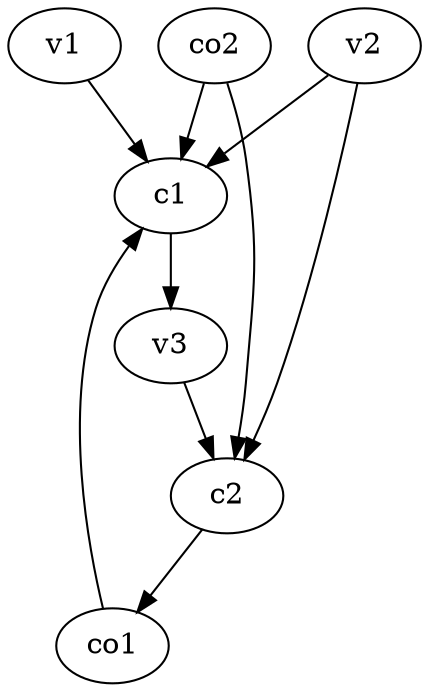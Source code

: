strict digraph  {
c1;
c2;
v1;
v2;
v3;
co1;
co2;
c1 -> v3  [weight=1];
c2 -> co1  [weight=1];
v1 -> c1  [weight=1];
v2 -> c2  [weight=1];
v2 -> c1  [weight=1];
v3 -> c2  [weight=1];
co1 -> c1  [weight=1];
co2 -> c1  [weight=1];
co2 -> c2  [weight=1];
}
